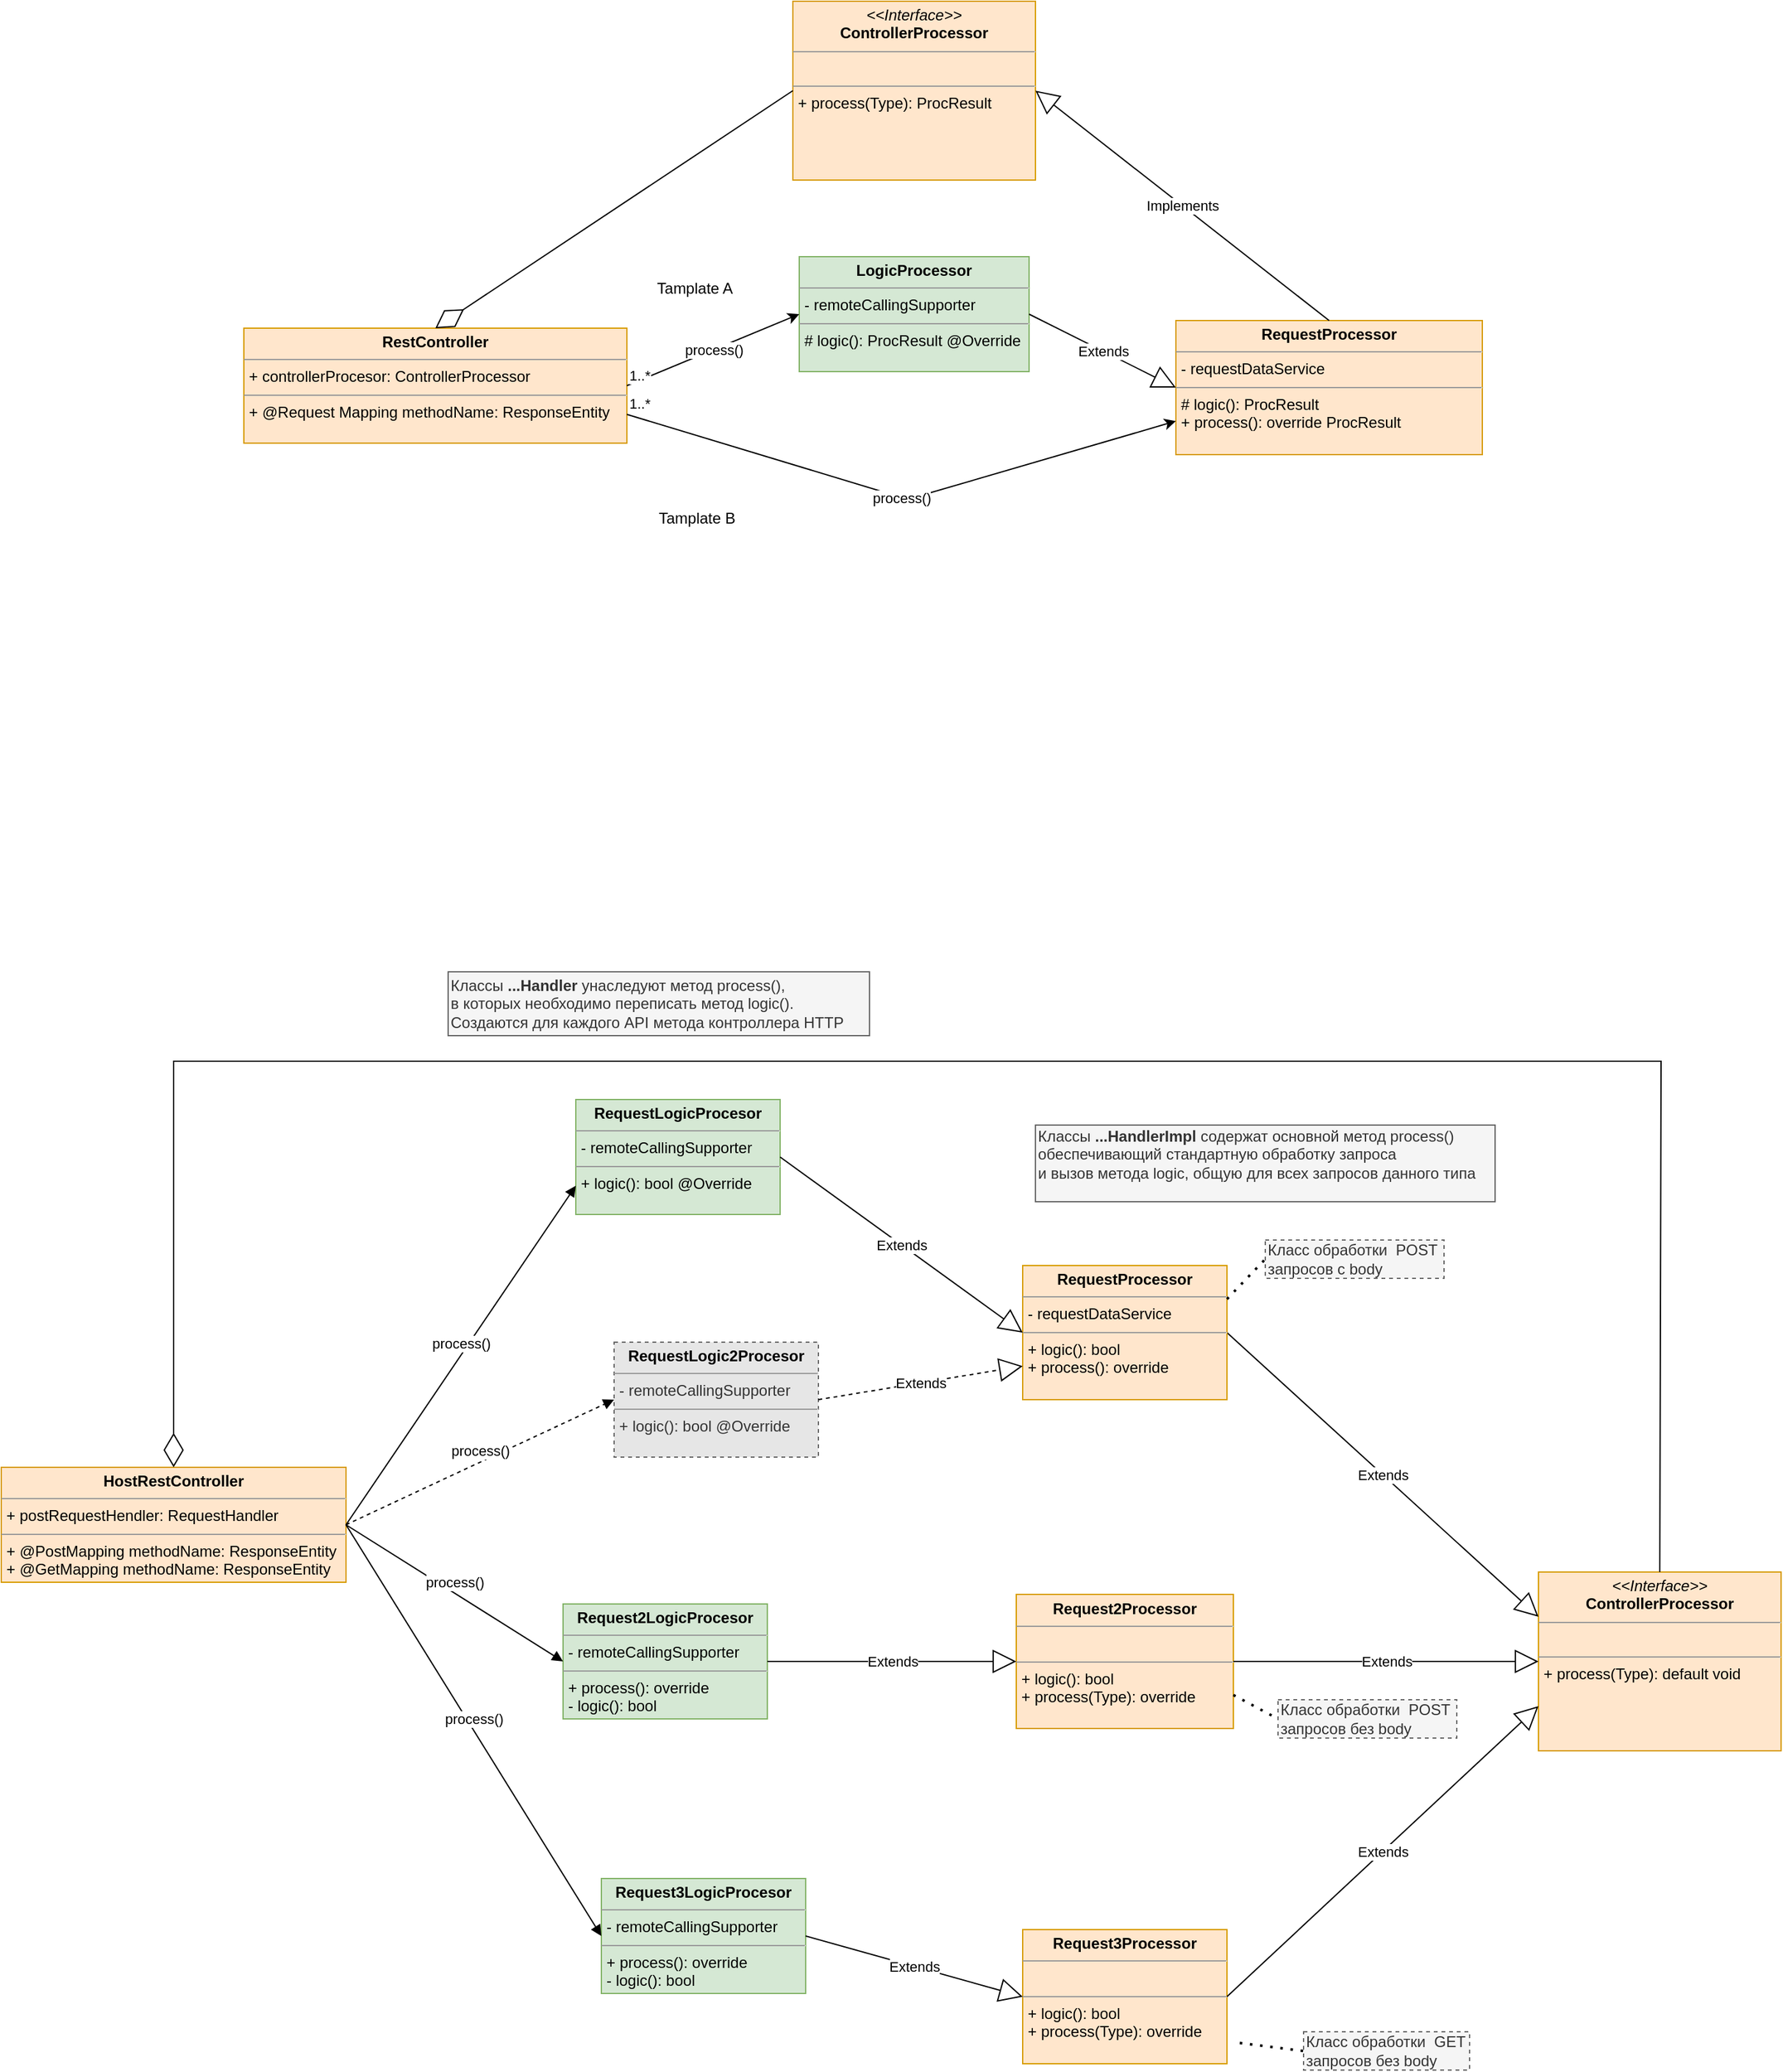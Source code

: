 <mxfile version="15.7.0" type="github">
  <diagram id="C5RBs43oDa-KdzZeNtuy" name="Page-1">
    <mxGraphModel dx="1944" dy="1818" grid="1" gridSize="10" guides="1" tooltips="1" connect="1" arrows="1" fold="1" page="1" pageScale="1" pageWidth="827" pageHeight="1169" math="0" shadow="0">
      <root>
        <mxCell id="WIyWlLk6GJQsqaUBKTNV-0" />
        <mxCell id="WIyWlLk6GJQsqaUBKTNV-1" parent="WIyWlLk6GJQsqaUBKTNV-0" />
        <mxCell id="xTyq6H0Zb5hwOV81OT_t-4" value="&lt;p style=&quot;margin: 0px ; margin-top: 4px ; text-align: center&quot;&gt;&lt;i&gt;&amp;lt;&amp;lt;Interface&amp;gt;&amp;gt;&lt;/i&gt;&lt;br&gt;&lt;b&gt;ControllerProcessor&lt;/b&gt;&lt;/p&gt;&lt;hr size=&quot;1&quot;&gt;&lt;p style=&quot;margin: 0px ; margin-left: 4px&quot;&gt;&lt;br&gt;&lt;/p&gt;&lt;hr size=&quot;1&quot;&gt;&lt;p style=&quot;margin: 0px ; margin-left: 4px&quot;&gt;+ process(Type): default void&lt;br&gt;&lt;/p&gt;" style="verticalAlign=top;align=left;overflow=fill;fontSize=12;fontFamily=Helvetica;html=1;fillColor=#ffe6cc;strokeColor=#d79b00;" parent="WIyWlLk6GJQsqaUBKTNV-1" vertex="1">
          <mxGeometry x="414" y="280" width="190" height="140" as="geometry" />
        </mxCell>
        <mxCell id="xTyq6H0Zb5hwOV81OT_t-9" value="Extends" style="endArrow=block;endSize=16;endFill=0;html=1;rounded=0;entryX=0;entryY=0.25;entryDx=0;entryDy=0;exitX=1;exitY=0.5;exitDx=0;exitDy=0;" parent="WIyWlLk6GJQsqaUBKTNV-1" source="xTyq6H0Zb5hwOV81OT_t-12" target="xTyq6H0Zb5hwOV81OT_t-4" edge="1">
          <mxGeometry width="160" relative="1" as="geometry">
            <mxPoint x="200" y="180" as="sourcePoint" />
            <mxPoint x="360" y="180" as="targetPoint" />
          </mxGeometry>
        </mxCell>
        <mxCell id="xTyq6H0Zb5hwOV81OT_t-12" value="&lt;p style=&quot;margin: 0px ; margin-top: 4px ; text-align: center&quot;&gt;&lt;b&gt;RequestProcessor&lt;/b&gt;&lt;/p&gt;&lt;hr size=&quot;1&quot;&gt;&lt;p style=&quot;margin: 0px ; margin-left: 4px&quot;&gt;- requestDataService&lt;br&gt;&lt;/p&gt;&lt;hr size=&quot;1&quot;&gt;&lt;p style=&quot;margin: 0px ; margin-left: 4px&quot;&gt;+ logic(): bool&lt;/p&gt;&lt;p style=&quot;margin: 0px ; margin-left: 4px&quot;&gt;+ process(): override&lt;br&gt;&lt;/p&gt;&lt;p style=&quot;margin: 0px ; margin-left: 4px&quot;&gt;&lt;br&gt;&lt;/p&gt;" style="verticalAlign=top;align=left;overflow=fill;fontSize=12;fontFamily=Helvetica;html=1;fillColor=#ffe6cc;strokeColor=#d79b00;" parent="WIyWlLk6GJQsqaUBKTNV-1" vertex="1">
          <mxGeometry x="10" y="40" width="160" height="105" as="geometry" />
        </mxCell>
        <mxCell id="xTyq6H0Zb5hwOV81OT_t-14" value="&lt;p style=&quot;margin: 0px ; margin-top: 4px ; text-align: center&quot;&gt;&lt;b&gt;Request2Processor&lt;/b&gt;&lt;br&gt;&lt;/p&gt;&lt;hr size=&quot;1&quot;&gt;&lt;p style=&quot;margin: 0px ; margin-left: 4px&quot;&gt;&lt;br&gt;&lt;/p&gt;&lt;hr size=&quot;1&quot;&gt;&lt;p style=&quot;margin: 0px ; margin-left: 4px&quot;&gt;+ logic(): bool&lt;/p&gt;&lt;p style=&quot;margin: 0px ; margin-left: 4px&quot;&gt;+ process(Type): override&lt;br&gt;&lt;/p&gt;&lt;p style=&quot;margin: 0px ; margin-left: 4px&quot;&gt;&lt;br&gt;&lt;/p&gt;" style="verticalAlign=top;align=left;overflow=fill;fontSize=12;fontFamily=Helvetica;html=1;fillColor=#ffe6cc;strokeColor=#d79b00;" parent="WIyWlLk6GJQsqaUBKTNV-1" vertex="1">
          <mxGeometry x="5" y="297.5" width="170" height="105" as="geometry" />
        </mxCell>
        <mxCell id="xTyq6H0Zb5hwOV81OT_t-15" value="Extends" style="endArrow=block;endSize=16;endFill=0;html=1;rounded=0;entryX=0;entryY=0.5;entryDx=0;entryDy=0;exitX=1;exitY=0.5;exitDx=0;exitDy=0;" parent="WIyWlLk6GJQsqaUBKTNV-1" source="xTyq6H0Zb5hwOV81OT_t-14" target="xTyq6H0Zb5hwOV81OT_t-4" edge="1">
          <mxGeometry width="160" relative="1" as="geometry">
            <mxPoint x="230" y="82.5" as="sourcePoint" />
            <mxPoint x="400" y="190" as="targetPoint" />
          </mxGeometry>
        </mxCell>
        <mxCell id="xTyq6H0Zb5hwOV81OT_t-16" value="&lt;p style=&quot;margin: 0px ; margin-top: 4px ; text-align: center&quot;&gt;&lt;b&gt;RequestLogicProcesor&lt;/b&gt;&lt;/p&gt;&lt;hr size=&quot;1&quot;&gt;&lt;p style=&quot;margin: 0px ; margin-left: 4px&quot;&gt;- remoteCallingSupporter&lt;br&gt;&lt;/p&gt;&lt;hr size=&quot;1&quot;&gt;&lt;p style=&quot;margin: 0px ; margin-left: 4px&quot;&gt;&lt;span&gt;+ logic(): bool @Override&lt;/span&gt;&lt;br&gt;&lt;/p&gt;" style="verticalAlign=top;align=left;overflow=fill;fontSize=12;fontFamily=Helvetica;html=1;fillColor=#d5e8d4;strokeColor=#82b366;" parent="WIyWlLk6GJQsqaUBKTNV-1" vertex="1">
          <mxGeometry x="-340" y="-90" width="160" height="90" as="geometry" />
        </mxCell>
        <mxCell id="xTyq6H0Zb5hwOV81OT_t-17" value="&lt;p style=&quot;margin: 0px ; margin-top: 4px ; text-align: center&quot;&gt;&lt;b&gt;Request3Processor&lt;/b&gt;&lt;br&gt;&lt;/p&gt;&lt;hr size=&quot;1&quot;&gt;&lt;p style=&quot;margin: 0px ; margin-left: 4px&quot;&gt;&lt;br&gt;&lt;/p&gt;&lt;hr size=&quot;1&quot;&gt;&lt;p style=&quot;margin: 0px ; margin-left: 4px&quot;&gt;+ logic(): bool&lt;/p&gt;&lt;p style=&quot;margin: 0px ; margin-left: 4px&quot;&gt;+ process(Type): override&lt;br&gt;&lt;/p&gt;&lt;p style=&quot;margin: 0px ; margin-left: 4px&quot;&gt;&lt;br&gt;&lt;/p&gt;" style="verticalAlign=top;align=left;overflow=fill;fontSize=12;fontFamily=Helvetica;html=1;fillColor=#ffe6cc;strokeColor=#d79b00;" parent="WIyWlLk6GJQsqaUBKTNV-1" vertex="1">
          <mxGeometry x="10" y="560" width="160" height="105" as="geometry" />
        </mxCell>
        <mxCell id="xTyq6H0Zb5hwOV81OT_t-18" value="Extends" style="endArrow=block;endSize=16;endFill=0;html=1;rounded=0;exitX=1;exitY=0.5;exitDx=0;exitDy=0;entryX=0;entryY=0.75;entryDx=0;entryDy=0;" parent="WIyWlLk6GJQsqaUBKTNV-1" source="xTyq6H0Zb5hwOV81OT_t-17" target="xTyq6H0Zb5hwOV81OT_t-4" edge="1">
          <mxGeometry width="160" relative="1" as="geometry">
            <mxPoint x="130" y="278" as="sourcePoint" />
            <mxPoint x="390" y="240" as="targetPoint" />
          </mxGeometry>
        </mxCell>
        <mxCell id="xTyq6H0Zb5hwOV81OT_t-19" value="Extends" style="endArrow=block;endSize=16;endFill=0;html=1;rounded=0;entryX=0;entryY=0.5;entryDx=0;entryDy=0;exitX=1;exitY=0.5;exitDx=0;exitDy=0;" parent="WIyWlLk6GJQsqaUBKTNV-1" source="xTyq6H0Zb5hwOV81OT_t-16" target="xTyq6H0Zb5hwOV81OT_t-12" edge="1">
          <mxGeometry width="160" relative="1" as="geometry">
            <mxPoint x="-540" y="200" as="sourcePoint" />
            <mxPoint x="-246" y="360.5" as="targetPoint" />
          </mxGeometry>
        </mxCell>
        <mxCell id="xTyq6H0Zb5hwOV81OT_t-26" value="&lt;p style=&quot;margin: 0px ; margin-top: 4px ; text-align: center&quot;&gt;&lt;b&gt;HostRestController&lt;/b&gt;&lt;/p&gt;&lt;hr size=&quot;1&quot;&gt;&lt;p style=&quot;margin: 0px ; margin-left: 4px&quot;&gt;+ postRequestHendler: RequestHandler&lt;/p&gt;&lt;hr size=&quot;1&quot;&gt;&lt;p style=&quot;margin: 0px ; margin-left: 4px&quot;&gt;+ @PostMapping methodName: ResponseEntity&lt;br&gt;&lt;/p&gt;&lt;p style=&quot;margin: 0px ; margin-left: 4px&quot;&gt;+ @GetMapping methodName: ResponseEntity&lt;br&gt;&lt;/p&gt;" style="verticalAlign=top;align=left;overflow=fill;fontSize=12;fontFamily=Helvetica;html=1;fillColor=#ffe6cc;strokeColor=#d79b00;" parent="WIyWlLk6GJQsqaUBKTNV-1" vertex="1">
          <mxGeometry x="-790" y="198" width="270" height="90" as="geometry" />
        </mxCell>
        <mxCell id="xTyq6H0Zb5hwOV81OT_t-27" value="process()" style="html=1;verticalAlign=bottom;endArrow=block;rounded=0;entryX=0;entryY=0.75;entryDx=0;entryDy=0;exitX=1;exitY=0.5;exitDx=0;exitDy=0;" parent="WIyWlLk6GJQsqaUBKTNV-1" source="xTyq6H0Zb5hwOV81OT_t-26" target="xTyq6H0Zb5hwOV81OT_t-16" edge="1">
          <mxGeometry width="80" relative="1" as="geometry">
            <mxPoint x="-430" y="180" as="sourcePoint" />
            <mxPoint x="-350" y="180" as="targetPoint" />
          </mxGeometry>
        </mxCell>
        <mxCell id="xTyq6H0Zb5hwOV81OT_t-28" value="" style="endArrow=diamondThin;endFill=0;endSize=24;html=1;rounded=0;entryX=0.5;entryY=0;entryDx=0;entryDy=0;exitX=0.5;exitY=0;exitDx=0;exitDy=0;" parent="WIyWlLk6GJQsqaUBKTNV-1" source="xTyq6H0Zb5hwOV81OT_t-4" target="xTyq6H0Zb5hwOV81OT_t-26" edge="1">
          <mxGeometry width="160" relative="1" as="geometry">
            <mxPoint x="-80" y="-60" as="sourcePoint" />
            <mxPoint x="-330" y="-40" as="targetPoint" />
            <Array as="points">
              <mxPoint x="510" y="-120" />
              <mxPoint x="-655" y="-120" />
            </Array>
          </mxGeometry>
        </mxCell>
        <mxCell id="xTyq6H0Zb5hwOV81OT_t-29" value="&lt;p style=&quot;margin: 0px ; margin-top: 4px ; text-align: center&quot;&gt;&lt;b&gt;Request2LogicProcesor&lt;/b&gt;&lt;br&gt;&lt;/p&gt;&lt;hr size=&quot;1&quot;&gt;&lt;p style=&quot;margin: 0px ; margin-left: 4px&quot;&gt;- remoteCallingSupporter&lt;br&gt;&lt;/p&gt;&lt;hr size=&quot;1&quot;&gt;&lt;p style=&quot;margin: 0px ; margin-left: 4px&quot;&gt;+ process(): override&lt;/p&gt;&lt;p style=&quot;margin: 0px ; margin-left: 4px&quot;&gt;- logic(): bool&lt;/p&gt;" style="verticalAlign=top;align=left;overflow=fill;fontSize=12;fontFamily=Helvetica;html=1;fillColor=#d5e8d4;strokeColor=#82b366;" parent="WIyWlLk6GJQsqaUBKTNV-1" vertex="1">
          <mxGeometry x="-350" y="305" width="160" height="90" as="geometry" />
        </mxCell>
        <mxCell id="xTyq6H0Zb5hwOV81OT_t-30" value="Extends" style="endArrow=block;endSize=16;endFill=0;html=1;rounded=0;entryX=0;entryY=0.5;entryDx=0;entryDy=0;exitX=1;exitY=0.5;exitDx=0;exitDy=0;" parent="WIyWlLk6GJQsqaUBKTNV-1" source="xTyq6H0Zb5hwOV81OT_t-29" target="xTyq6H0Zb5hwOV81OT_t-14" edge="1">
          <mxGeometry width="160" relative="1" as="geometry">
            <mxPoint x="-160" y="180" as="sourcePoint" />
            <mxPoint x="-50" y="180" as="targetPoint" />
          </mxGeometry>
        </mxCell>
        <mxCell id="xTyq6H0Zb5hwOV81OT_t-31" value="process()" style="html=1;verticalAlign=bottom;endArrow=block;rounded=0;entryX=0;entryY=0.5;entryDx=0;entryDy=0;exitX=1;exitY=0.5;exitDx=0;exitDy=0;" parent="WIyWlLk6GJQsqaUBKTNV-1" source="xTyq6H0Zb5hwOV81OT_t-26" target="xTyq6H0Zb5hwOV81OT_t-29" edge="1">
          <mxGeometry width="80" relative="1" as="geometry">
            <mxPoint x="-450" y="97.5" as="sourcePoint" />
            <mxPoint x="-300" y="105" as="targetPoint" />
          </mxGeometry>
        </mxCell>
        <mxCell id="xTyq6H0Zb5hwOV81OT_t-34" value="&lt;p style=&quot;margin: 0px ; margin-top: 4px ; text-align: center&quot;&gt;&lt;b style=&quot;color: rgb(0 , 0 , 0)&quot;&gt;RequestLogic2Procesor&lt;/b&gt;&lt;br&gt;&lt;/p&gt;&lt;hr size=&quot;1&quot;&gt;&lt;p style=&quot;margin: 0px ; margin-left: 4px&quot;&gt;- remoteCallingSupporter&lt;br&gt;&lt;/p&gt;&lt;hr size=&quot;1&quot;&gt;&lt;p style=&quot;margin: 0px ; margin-left: 4px&quot;&gt;&lt;span&gt;+ logic(): bool @Override&lt;/span&gt;&lt;br&gt;&lt;/p&gt;" style="verticalAlign=top;align=left;overflow=fill;fontSize=12;fontFamily=Helvetica;html=1;fillColor=#E6E6E6;strokeColor=#666666;dashed=1;fontColor=#333333;" parent="WIyWlLk6GJQsqaUBKTNV-1" vertex="1">
          <mxGeometry x="-310" y="100" width="160" height="90" as="geometry" />
        </mxCell>
        <mxCell id="xTyq6H0Zb5hwOV81OT_t-35" value="Extends" style="endArrow=block;endSize=16;endFill=0;html=1;rounded=0;entryX=0;entryY=0.75;entryDx=0;entryDy=0;exitX=1;exitY=0.5;exitDx=0;exitDy=0;dashed=1;" parent="WIyWlLk6GJQsqaUBKTNV-1" source="xTyq6H0Zb5hwOV81OT_t-34" target="xTyq6H0Zb5hwOV81OT_t-12" edge="1">
          <mxGeometry width="160" relative="1" as="geometry">
            <mxPoint x="-170" y="-35" as="sourcePoint" />
            <mxPoint x="-30" y="82.5" as="targetPoint" />
          </mxGeometry>
        </mxCell>
        <mxCell id="xTyq6H0Zb5hwOV81OT_t-36" value="process()" style="html=1;verticalAlign=bottom;endArrow=block;rounded=0;entryX=0;entryY=0.5;entryDx=0;entryDy=0;exitX=1;exitY=0.5;exitDx=0;exitDy=0;dashed=1;" parent="WIyWlLk6GJQsqaUBKTNV-1" source="xTyq6H0Zb5hwOV81OT_t-26" target="xTyq6H0Zb5hwOV81OT_t-34" edge="1">
          <mxGeometry width="80" relative="1" as="geometry">
            <mxPoint x="-520" y="260" as="sourcePoint" />
            <mxPoint x="-330" y="-12.5" as="targetPoint" />
          </mxGeometry>
        </mxCell>
        <mxCell id="xTyq6H0Zb5hwOV81OT_t-53" value="Классы &lt;b&gt;...HandlerImpl&lt;/b&gt; содержат основной метод process()&amp;nbsp;&lt;br style=&quot;padding: 0px ; margin: 0px&quot;&gt;обеспечивающий&amp;nbsp;стандартную обработку запроса&lt;br&gt;и вызов метода logic,&amp;nbsp;общую для всех запросов данного типа&lt;br style=&quot;padding: 0px ; margin: 0px&quot;&gt;&amp;nbsp;" style="text;html=1;align=left;verticalAlign=middle;resizable=0;points=[];autosize=1;strokeColor=#666666;fillColor=#f5f5f5;fontColor=#333333;" parent="WIyWlLk6GJQsqaUBKTNV-1" vertex="1">
          <mxGeometry x="20" y="-70" width="360" height="60" as="geometry" />
        </mxCell>
        <mxCell id="xTyq6H0Zb5hwOV81OT_t-54" value="Классы &lt;b&gt;...Handler&lt;/b&gt; унаследуют метод process(), &lt;br&gt;в которых необходимо переписать метод logic().&lt;br&gt;Создаются для каждого API метода контроллера HTTP&amp;nbsp;" style="text;html=1;align=left;verticalAlign=middle;resizable=0;points=[];autosize=1;strokeColor=#666666;fillColor=#f5f5f5;fontColor=#333333;" parent="WIyWlLk6GJQsqaUBKTNV-1" vertex="1">
          <mxGeometry x="-440" y="-190" width="330" height="50" as="geometry" />
        </mxCell>
        <mxCell id="xTyq6H0Zb5hwOV81OT_t-56" value="Класс обработки&amp;nbsp; POST запросов с body" style="text;html=1;strokeColor=#666666;fillColor=#f5f5f5;align=left;verticalAlign=middle;whiteSpace=wrap;rounded=0;dashed=1;fontColor=#333333;" parent="WIyWlLk6GJQsqaUBKTNV-1" vertex="1">
          <mxGeometry x="200" y="20" width="140" height="30" as="geometry" />
        </mxCell>
        <mxCell id="xTyq6H0Zb5hwOV81OT_t-57" value="" style="endArrow=none;dashed=1;html=1;dashPattern=1 3;strokeWidth=2;rounded=0;entryX=0;entryY=0.5;entryDx=0;entryDy=0;exitX=1;exitY=0.25;exitDx=0;exitDy=0;" parent="WIyWlLk6GJQsqaUBKTNV-1" source="xTyq6H0Zb5hwOV81OT_t-12" target="xTyq6H0Zb5hwOV81OT_t-56" edge="1">
          <mxGeometry width="50" height="50" relative="1" as="geometry">
            <mxPoint x="-120" y="210" as="sourcePoint" />
            <mxPoint x="-70" y="160" as="targetPoint" />
          </mxGeometry>
        </mxCell>
        <mxCell id="xTyq6H0Zb5hwOV81OT_t-58" value="Класс обработки&amp;nbsp; POST запросов без body" style="text;html=1;strokeColor=#666666;fillColor=#f5f5f5;align=left;verticalAlign=middle;whiteSpace=wrap;rounded=0;dashed=1;fontColor=#333333;" parent="WIyWlLk6GJQsqaUBKTNV-1" vertex="1">
          <mxGeometry x="210" y="380" width="140" height="30" as="geometry" />
        </mxCell>
        <mxCell id="xTyq6H0Zb5hwOV81OT_t-59" value="" style="endArrow=none;dashed=1;html=1;dashPattern=1 3;strokeWidth=2;rounded=0;entryX=0;entryY=0.5;entryDx=0;entryDy=0;exitX=1;exitY=0.75;exitDx=0;exitDy=0;" parent="WIyWlLk6GJQsqaUBKTNV-1" source="xTyq6H0Zb5hwOV81OT_t-14" target="xTyq6H0Zb5hwOV81OT_t-58" edge="1">
          <mxGeometry width="50" height="50" relative="1" as="geometry">
            <mxPoint x="-120" y="350" as="sourcePoint" />
            <mxPoint x="-70" y="300" as="targetPoint" />
          </mxGeometry>
        </mxCell>
        <mxCell id="xTyq6H0Zb5hwOV81OT_t-60" value="Класс обработки&amp;nbsp; GET запросов без body" style="text;html=1;strokeColor=#666666;fillColor=#f5f5f5;align=left;verticalAlign=middle;whiteSpace=wrap;rounded=0;dashed=1;fontColor=#333333;" parent="WIyWlLk6GJQsqaUBKTNV-1" vertex="1">
          <mxGeometry x="230" y="640" width="130" height="30" as="geometry" />
        </mxCell>
        <mxCell id="xTyq6H0Zb5hwOV81OT_t-61" value="" style="endArrow=none;dashed=1;html=1;dashPattern=1 3;strokeWidth=2;rounded=0;entryX=0;entryY=0.5;entryDx=0;entryDy=0;exitX=1;exitY=0.75;exitDx=0;exitDy=0;" parent="WIyWlLk6GJQsqaUBKTNV-1" target="xTyq6H0Zb5hwOV81OT_t-60" edge="1">
          <mxGeometry width="50" height="50" relative="1" as="geometry">
            <mxPoint x="180" y="648.75" as="sourcePoint" />
            <mxPoint x="-60" y="310" as="targetPoint" />
          </mxGeometry>
        </mxCell>
        <mxCell id="xTyq6H0Zb5hwOV81OT_t-62" value="&lt;p style=&quot;margin: 0px ; margin-top: 4px ; text-align: center&quot;&gt;&lt;b&gt;Request3LogicProcesor&lt;/b&gt;&lt;br&gt;&lt;/p&gt;&lt;hr size=&quot;1&quot;&gt;&lt;p style=&quot;margin: 0px ; margin-left: 4px&quot;&gt;- remoteCallingSupporter&lt;br&gt;&lt;/p&gt;&lt;hr size=&quot;1&quot;&gt;&lt;p style=&quot;margin: 0px ; margin-left: 4px&quot;&gt;+ process(): override&lt;/p&gt;&lt;p style=&quot;margin: 0px ; margin-left: 4px&quot;&gt;- logic(): bool&lt;/p&gt;" style="verticalAlign=top;align=left;overflow=fill;fontSize=12;fontFamily=Helvetica;html=1;fillColor=#d5e8d4;strokeColor=#82b366;" parent="WIyWlLk6GJQsqaUBKTNV-1" vertex="1">
          <mxGeometry x="-320" y="520" width="160" height="90" as="geometry" />
        </mxCell>
        <mxCell id="xTyq6H0Zb5hwOV81OT_t-63" value="Extends" style="endArrow=block;endSize=16;endFill=0;html=1;rounded=0;entryX=0;entryY=0.5;entryDx=0;entryDy=0;exitX=1;exitY=0.5;exitDx=0;exitDy=0;" parent="WIyWlLk6GJQsqaUBKTNV-1" source="xTyq6H0Zb5hwOV81OT_t-62" target="xTyq6H0Zb5hwOV81OT_t-17" edge="1">
          <mxGeometry width="160" relative="1" as="geometry">
            <mxPoint x="-180" y="460" as="sourcePoint" />
            <mxPoint x="15" y="460" as="targetPoint" />
          </mxGeometry>
        </mxCell>
        <mxCell id="xTyq6H0Zb5hwOV81OT_t-64" value="process()" style="html=1;verticalAlign=bottom;endArrow=block;rounded=0;entryX=0;entryY=0.5;entryDx=0;entryDy=0;exitX=1;exitY=0.5;exitDx=0;exitDy=0;" parent="WIyWlLk6GJQsqaUBKTNV-1" source="xTyq6H0Zb5hwOV81OT_t-26" target="xTyq6H0Zb5hwOV81OT_t-62" edge="1">
          <mxGeometry width="80" relative="1" as="geometry">
            <mxPoint x="-510" y="253" as="sourcePoint" />
            <mxPoint x="-340" y="360" as="targetPoint" />
          </mxGeometry>
        </mxCell>
        <mxCell id="xTyq6H0Zb5hwOV81OT_t-65" value="&lt;p style=&quot;margin: 0px ; margin-top: 4px ; text-align: center&quot;&gt;&lt;i&gt;&amp;lt;&amp;lt;Interface&amp;gt;&amp;gt;&lt;/i&gt;&lt;br&gt;&lt;b&gt;ControllerProcessor&lt;/b&gt;&lt;br&gt;&lt;/p&gt;&lt;hr size=&quot;1&quot;&gt;&lt;p style=&quot;margin: 0px ; margin-left: 4px&quot;&gt;&lt;br&gt;&lt;/p&gt;&lt;hr size=&quot;1&quot;&gt;&lt;p style=&quot;margin: 0px ; margin-left: 4px&quot;&gt;+ process(Type): ProcResult&lt;br&gt;&lt;/p&gt;" style="verticalAlign=top;align=left;overflow=fill;fontSize=12;fontFamily=Helvetica;html=1;fillColor=#ffe6cc;strokeColor=#d79b00;" parent="WIyWlLk6GJQsqaUBKTNV-1" vertex="1">
          <mxGeometry x="-170" y="-950" width="190" height="140" as="geometry" />
        </mxCell>
        <mxCell id="xTyq6H0Zb5hwOV81OT_t-66" value="&lt;p style=&quot;margin: 0px ; margin-top: 4px ; text-align: center&quot;&gt;&lt;b&gt;RequestProcessor&lt;/b&gt;&lt;/p&gt;&lt;hr size=&quot;1&quot;&gt;&lt;p style=&quot;margin: 0px ; margin-left: 4px&quot;&gt;- requestDataService&lt;br&gt;&lt;/p&gt;&lt;hr size=&quot;1&quot;&gt;&lt;p style=&quot;margin: 0px ; margin-left: 4px&quot;&gt;# logic(): ProcResult&lt;/p&gt;&lt;p style=&quot;margin: 0px ; margin-left: 4px&quot;&gt;+ process(): override ProcResult&lt;/p&gt;&lt;br&gt;&lt;p style=&quot;margin: 0px ; margin-left: 4px&quot;&gt;&lt;br&gt;&lt;/p&gt;" style="verticalAlign=top;align=left;overflow=fill;fontSize=12;fontFamily=Helvetica;html=1;fillColor=#ffe6cc;strokeColor=#d79b00;" parent="WIyWlLk6GJQsqaUBKTNV-1" vertex="1">
          <mxGeometry x="130" y="-700" width="240" height="105" as="geometry" />
        </mxCell>
        <mxCell id="xTyq6H0Zb5hwOV81OT_t-67" value="&lt;p style=&quot;margin: 0px ; margin-top: 4px ; text-align: center&quot;&gt;&lt;b&gt;LogicProcessor&lt;/b&gt;&lt;/p&gt;&lt;hr size=&quot;1&quot;&gt;&lt;p style=&quot;margin: 0px ; margin-left: 4px&quot;&gt;- remoteCallingSupporter&lt;br&gt;&lt;/p&gt;&lt;hr size=&quot;1&quot;&gt;&lt;p style=&quot;margin: 0px ; margin-left: 4px&quot;&gt;&lt;span&gt;# logic(): ProcResult @Override&lt;/span&gt;&lt;br&gt;&lt;/p&gt;" style="verticalAlign=top;align=left;overflow=fill;fontSize=12;fontFamily=Helvetica;html=1;fillColor=#d5e8d4;strokeColor=#82b366;" parent="WIyWlLk6GJQsqaUBKTNV-1" vertex="1">
          <mxGeometry x="-165" y="-750" width="180" height="90" as="geometry" />
        </mxCell>
        <mxCell id="xTyq6H0Zb5hwOV81OT_t-68" value="&lt;p style=&quot;margin: 0px ; margin-top: 4px ; text-align: center&quot;&gt;&lt;b&gt;RestController&lt;/b&gt;&lt;/p&gt;&lt;hr size=&quot;1&quot;&gt;&lt;p style=&quot;margin: 0px ; margin-left: 4px&quot;&gt;+ controllerProcesor: ControllerProcessor&lt;/p&gt;&lt;hr size=&quot;1&quot;&gt;&lt;p style=&quot;margin: 0px ; margin-left: 4px&quot;&gt;+ @Request Mapping methodName: ResponseEntity&lt;br&gt;&lt;/p&gt;&lt;p style=&quot;margin: 0px ; margin-left: 4px&quot;&gt;&lt;br&gt;&lt;/p&gt;" style="verticalAlign=top;align=left;overflow=fill;fontSize=12;fontFamily=Helvetica;html=1;fillColor=#ffe6cc;strokeColor=#d79b00;" parent="WIyWlLk6GJQsqaUBKTNV-1" vertex="1">
          <mxGeometry x="-600" y="-694" width="300" height="90" as="geometry" />
        </mxCell>
        <mxCell id="xTyq6H0Zb5hwOV81OT_t-69" value="Implements" style="endArrow=block;endSize=16;endFill=0;html=1;rounded=0;exitX=0.5;exitY=0;exitDx=0;exitDy=0;entryX=1;entryY=0.5;entryDx=0;entryDy=0;" parent="WIyWlLk6GJQsqaUBKTNV-1" source="xTyq6H0Zb5hwOV81OT_t-66" target="xTyq6H0Zb5hwOV81OT_t-65" edge="1">
          <mxGeometry width="160" relative="1" as="geometry">
            <mxPoint x="60" y="-991.25" as="sourcePoint" />
            <mxPoint x="130" y="-970" as="targetPoint" />
          </mxGeometry>
        </mxCell>
        <mxCell id="xTyq6H0Zb5hwOV81OT_t-70" value="Extends" style="endArrow=block;endSize=16;endFill=0;html=1;rounded=0;entryX=0;entryY=0.5;entryDx=0;entryDy=0;exitX=1;exitY=0.5;exitDx=0;exitDy=0;" parent="WIyWlLk6GJQsqaUBKTNV-1" source="xTyq6H0Zb5hwOV81OT_t-67" target="xTyq6H0Zb5hwOV81OT_t-66" edge="1">
          <mxGeometry width="160" relative="1" as="geometry">
            <mxPoint x="30" y="-490" as="sourcePoint" />
            <mxPoint x="220" y="-352.5" as="targetPoint" />
          </mxGeometry>
        </mxCell>
        <mxCell id="xTyq6H0Zb5hwOV81OT_t-74" value="" style="endArrow=diamondThin;endFill=0;endSize=24;html=1;rounded=0;entryX=0.5;entryY=0;entryDx=0;entryDy=0;exitX=0;exitY=0.5;exitDx=0;exitDy=0;" parent="WIyWlLk6GJQsqaUBKTNV-1" source="xTyq6H0Zb5hwOV81OT_t-65" target="xTyq6H0Zb5hwOV81OT_t-68" edge="1">
          <mxGeometry width="160" relative="1" as="geometry">
            <mxPoint x="-390" y="-850" as="sourcePoint" />
            <mxPoint x="-230" y="-850" as="targetPoint" />
          </mxGeometry>
        </mxCell>
        <mxCell id="xTyq6H0Zb5hwOV81OT_t-76" value="" style="endArrow=classic;html=1;rounded=0;entryX=0;entryY=0.5;entryDx=0;entryDy=0;exitX=1;exitY=0.5;exitDx=0;exitDy=0;" parent="WIyWlLk6GJQsqaUBKTNV-1" source="xTyq6H0Zb5hwOV81OT_t-68" target="xTyq6H0Zb5hwOV81OT_t-67" edge="1">
          <mxGeometry relative="1" as="geometry">
            <mxPoint x="-350" y="-550" as="sourcePoint" />
            <mxPoint x="-190" y="-550" as="targetPoint" />
          </mxGeometry>
        </mxCell>
        <mxCell id="xTyq6H0Zb5hwOV81OT_t-77" value="process()" style="edgeLabel;resizable=0;html=1;align=center;verticalAlign=middle;dashed=1;fillColor=#E6E6E6;gradientColor=none;" parent="xTyq6H0Zb5hwOV81OT_t-76" connectable="0" vertex="1">
          <mxGeometry relative="1" as="geometry" />
        </mxCell>
        <mxCell id="xTyq6H0Zb5hwOV81OT_t-78" value="1..*" style="edgeLabel;resizable=0;html=1;align=left;verticalAlign=bottom;dashed=1;fillColor=#E6E6E6;gradientColor=none;" parent="xTyq6H0Zb5hwOV81OT_t-76" connectable="0" vertex="1">
          <mxGeometry x="-1" relative="1" as="geometry" />
        </mxCell>
        <mxCell id="xTyq6H0Zb5hwOV81OT_t-79" value="" style="edgeLabel;resizable=0;html=1;align=right;verticalAlign=bottom;dashed=1;fillColor=#E6E6E6;gradientColor=none;" parent="xTyq6H0Zb5hwOV81OT_t-76" connectable="0" vertex="1">
          <mxGeometry x="1" relative="1" as="geometry" />
        </mxCell>
        <mxCell id="YX-hszHRPixk2l3rXV3P-0" value="" style="endArrow=classic;html=1;rounded=0;entryX=0;entryY=0.75;entryDx=0;entryDy=0;exitX=1;exitY=0.75;exitDx=0;exitDy=0;" edge="1" parent="WIyWlLk6GJQsqaUBKTNV-1" source="xTyq6H0Zb5hwOV81OT_t-68" target="xTyq6H0Zb5hwOV81OT_t-66">
          <mxGeometry relative="1" as="geometry">
            <mxPoint x="-320" y="-639" as="sourcePoint" />
            <mxPoint x="-155" y="-695" as="targetPoint" />
            <Array as="points">
              <mxPoint x="-80" y="-560" />
            </Array>
          </mxGeometry>
        </mxCell>
        <mxCell id="YX-hszHRPixk2l3rXV3P-1" value="process()" style="edgeLabel;resizable=0;html=1;align=center;verticalAlign=middle;dashed=1;fillColor=#E6E6E6;gradientColor=none;" connectable="0" vertex="1" parent="YX-hszHRPixk2l3rXV3P-0">
          <mxGeometry relative="1" as="geometry" />
        </mxCell>
        <mxCell id="YX-hszHRPixk2l3rXV3P-2" value="1..*" style="edgeLabel;resizable=0;html=1;align=left;verticalAlign=bottom;dashed=1;fillColor=#E6E6E6;gradientColor=none;" connectable="0" vertex="1" parent="YX-hszHRPixk2l3rXV3P-0">
          <mxGeometry x="-1" relative="1" as="geometry" />
        </mxCell>
        <mxCell id="YX-hszHRPixk2l3rXV3P-3" value="" style="edgeLabel;resizable=0;html=1;align=right;verticalAlign=bottom;dashed=1;fillColor=#E6E6E6;gradientColor=none;" connectable="0" vertex="1" parent="YX-hszHRPixk2l3rXV3P-0">
          <mxGeometry x="1" relative="1" as="geometry" />
        </mxCell>
        <mxCell id="YX-hszHRPixk2l3rXV3P-4" value="Tamplate A&amp;nbsp;" style="text;html=1;strokeColor=none;fillColor=none;align=center;verticalAlign=middle;whiteSpace=wrap;rounded=0;" vertex="1" parent="WIyWlLk6GJQsqaUBKTNV-1">
          <mxGeometry x="-300" y="-740" width="110" height="30" as="geometry" />
        </mxCell>
        <mxCell id="YX-hszHRPixk2l3rXV3P-6" value="Tamplate B" style="text;html=1;strokeColor=none;fillColor=none;align=center;verticalAlign=middle;whiteSpace=wrap;rounded=0;" vertex="1" parent="WIyWlLk6GJQsqaUBKTNV-1">
          <mxGeometry x="-300" y="-560" width="110" height="30" as="geometry" />
        </mxCell>
      </root>
    </mxGraphModel>
  </diagram>
</mxfile>
